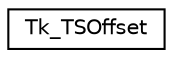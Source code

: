 digraph "Graphical Class Hierarchy"
{
  edge [fontname="Helvetica",fontsize="10",labelfontname="Helvetica",labelfontsize="10"];
  node [fontname="Helvetica",fontsize="10",shape=record];
  rankdir="LR";
  Node1 [label="Tk_TSOffset",height=0.2,width=0.4,color="black", fillcolor="white", style="filled",URL="$struct_tk___t_s_offset.html"];
}
